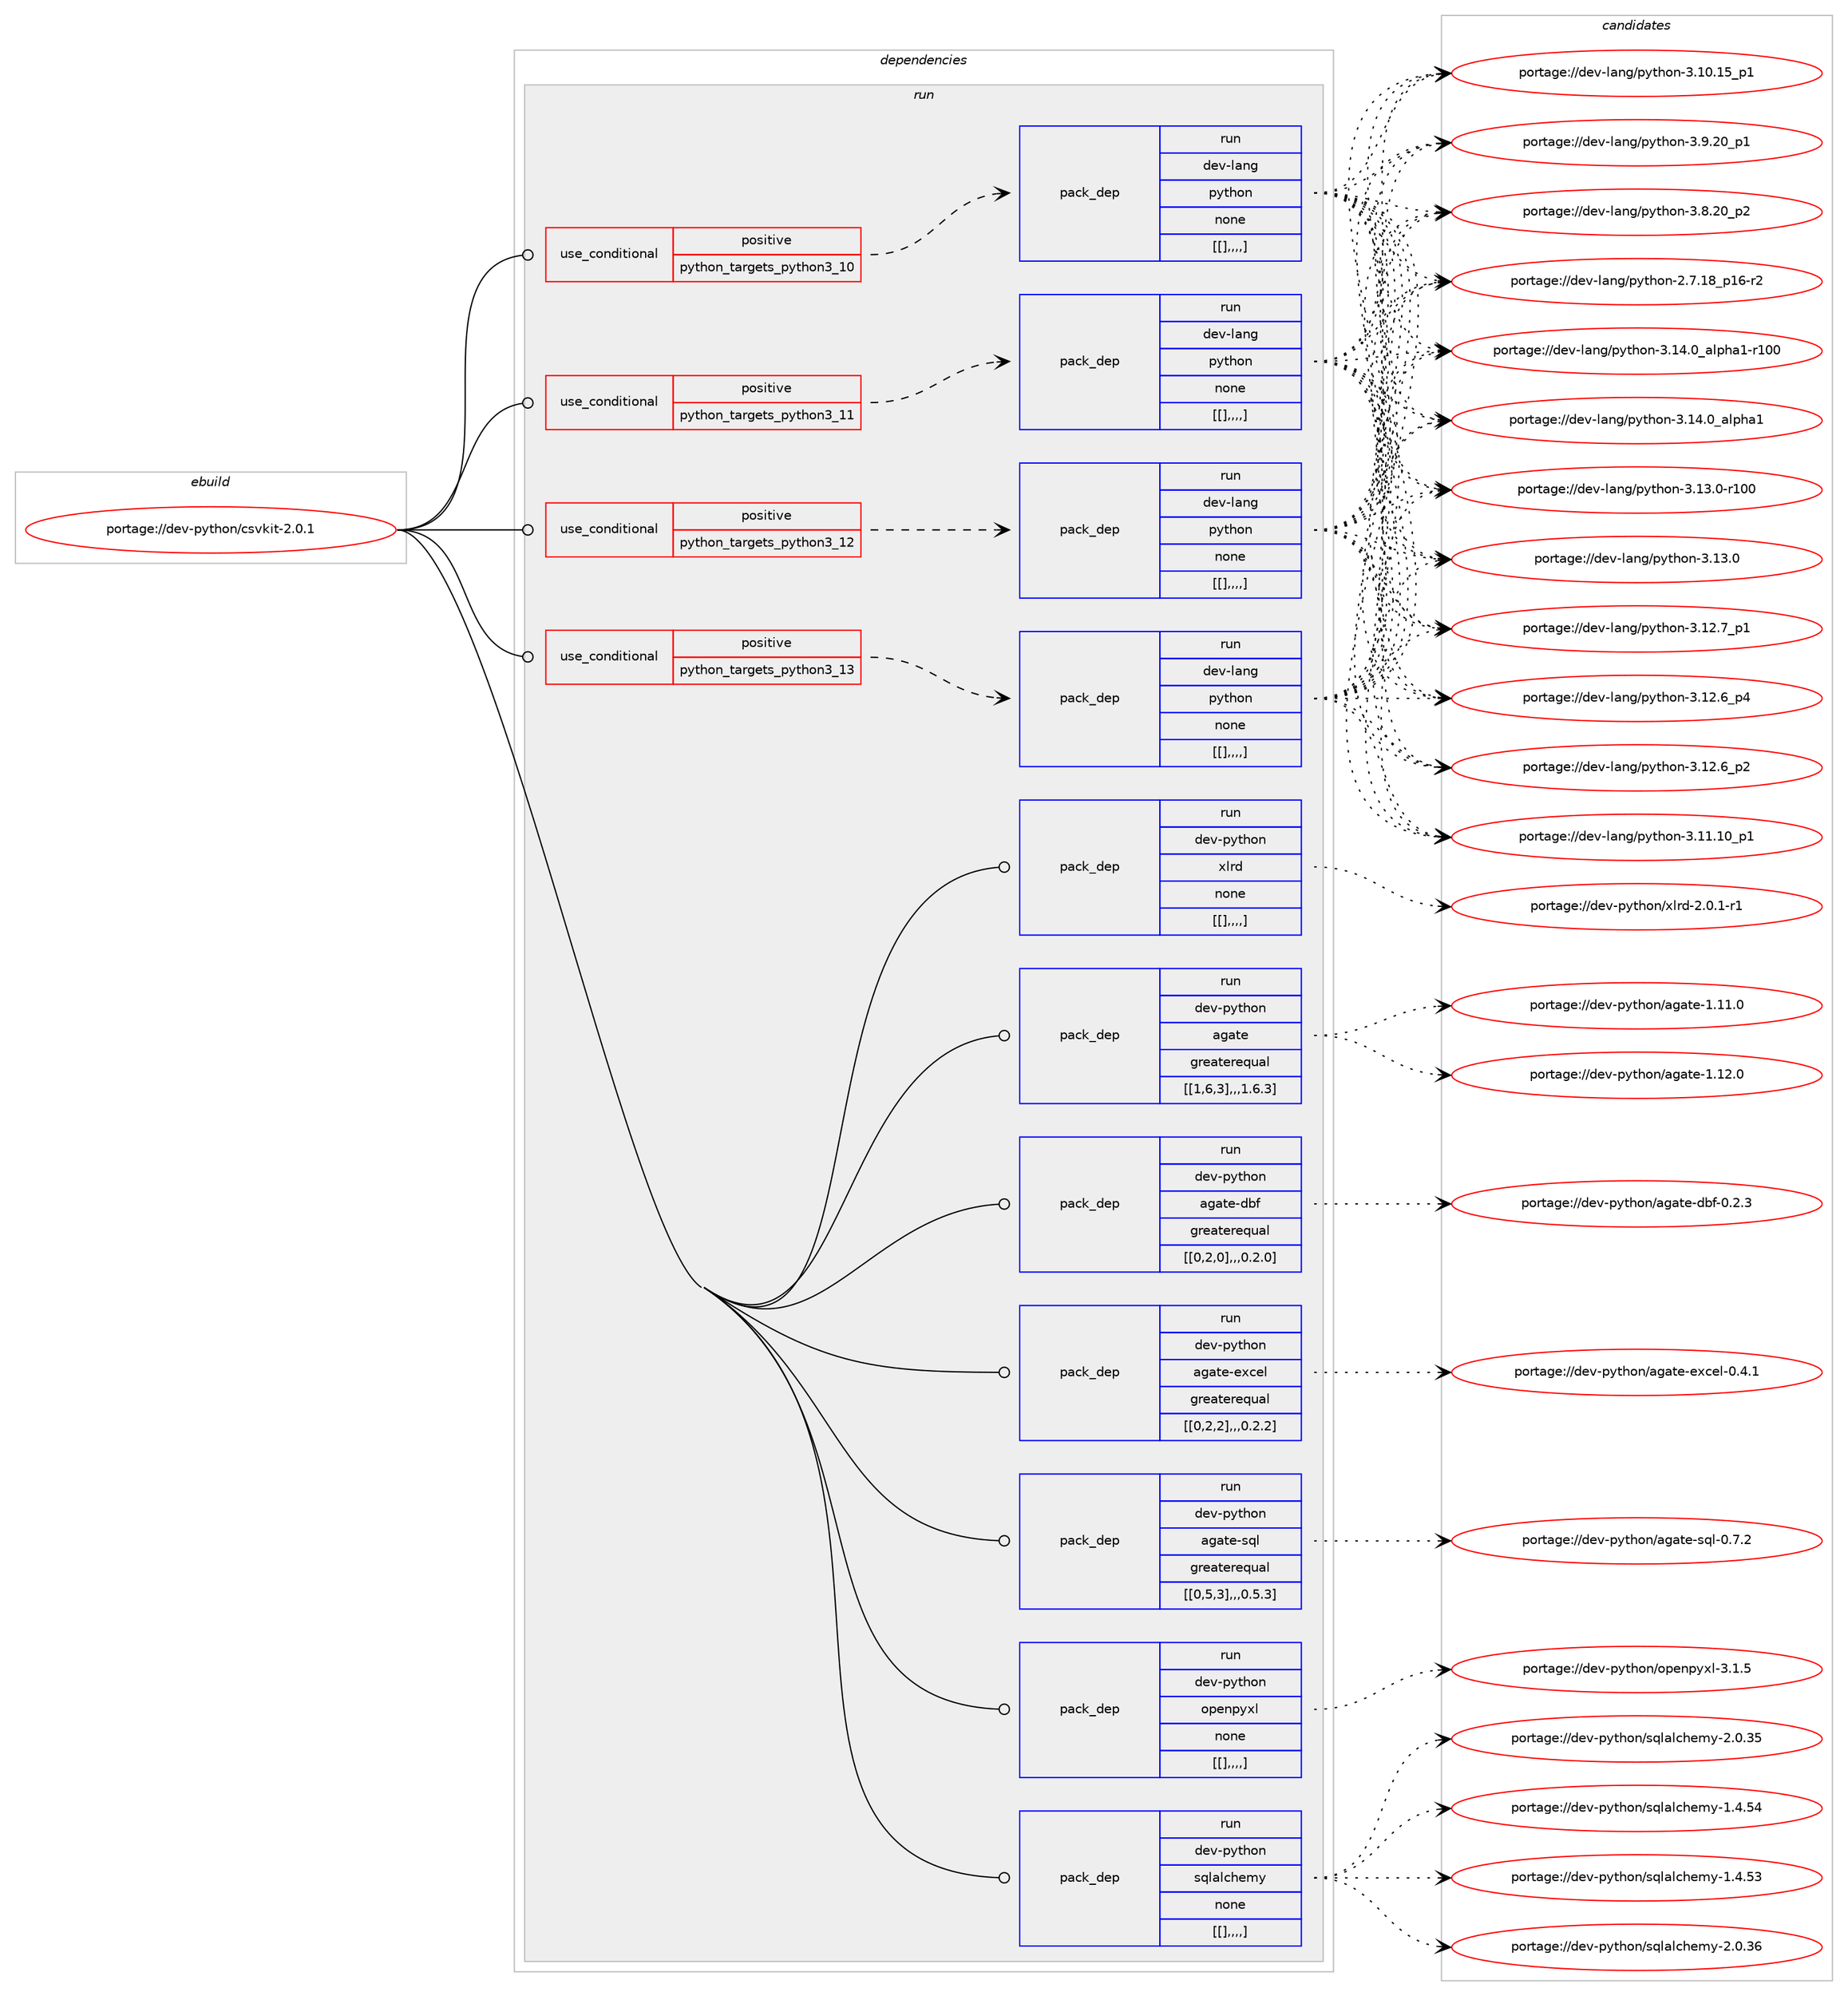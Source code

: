 digraph prolog {

# *************
# Graph options
# *************

newrank=true;
concentrate=true;
compound=true;
graph [rankdir=LR,fontname=Helvetica,fontsize=10,ranksep=1.5];#, ranksep=2.5, nodesep=0.2];
edge  [arrowhead=vee];
node  [fontname=Helvetica,fontsize=10];

# **********
# The ebuild
# **********

subgraph cluster_leftcol {
color=gray;
label=<<i>ebuild</i>>;
id [label="portage://dev-python/csvkit-2.0.1", color=red, width=4, href="../dev-python/csvkit-2.0.1.svg"];
}

# ****************
# The dependencies
# ****************

subgraph cluster_midcol {
color=gray;
label=<<i>dependencies</i>>;
subgraph cluster_compile {
fillcolor="#eeeeee";
style=filled;
label=<<i>compile</i>>;
}
subgraph cluster_compileandrun {
fillcolor="#eeeeee";
style=filled;
label=<<i>compile and run</i>>;
}
subgraph cluster_run {
fillcolor="#eeeeee";
style=filled;
label=<<i>run</i>>;
subgraph cond34209 {
dependency150127 [label=<<TABLE BORDER="0" CELLBORDER="1" CELLSPACING="0" CELLPADDING="4"><TR><TD ROWSPAN="3" CELLPADDING="10">use_conditional</TD></TR><TR><TD>positive</TD></TR><TR><TD>python_targets_python3_10</TD></TR></TABLE>>, shape=none, color=red];
subgraph pack114604 {
dependency150148 [label=<<TABLE BORDER="0" CELLBORDER="1" CELLSPACING="0" CELLPADDING="4" WIDTH="220"><TR><TD ROWSPAN="6" CELLPADDING="30">pack_dep</TD></TR><TR><TD WIDTH="110">run</TD></TR><TR><TD>dev-lang</TD></TR><TR><TD>python</TD></TR><TR><TD>none</TD></TR><TR><TD>[[],,,,]</TD></TR></TABLE>>, shape=none, color=blue];
}
dependency150127:e -> dependency150148:w [weight=20,style="dashed",arrowhead="vee"];
}
id:e -> dependency150127:w [weight=20,style="solid",arrowhead="odot"];
subgraph cond34224 {
dependency150152 [label=<<TABLE BORDER="0" CELLBORDER="1" CELLSPACING="0" CELLPADDING="4"><TR><TD ROWSPAN="3" CELLPADDING="10">use_conditional</TD></TR><TR><TD>positive</TD></TR><TR><TD>python_targets_python3_11</TD></TR></TABLE>>, shape=none, color=red];
subgraph pack114612 {
dependency150162 [label=<<TABLE BORDER="0" CELLBORDER="1" CELLSPACING="0" CELLPADDING="4" WIDTH="220"><TR><TD ROWSPAN="6" CELLPADDING="30">pack_dep</TD></TR><TR><TD WIDTH="110">run</TD></TR><TR><TD>dev-lang</TD></TR><TR><TD>python</TD></TR><TR><TD>none</TD></TR><TR><TD>[[],,,,]</TD></TR></TABLE>>, shape=none, color=blue];
}
dependency150152:e -> dependency150162:w [weight=20,style="dashed",arrowhead="vee"];
}
id:e -> dependency150152:w [weight=20,style="solid",arrowhead="odot"];
subgraph cond34231 {
dependency150180 [label=<<TABLE BORDER="0" CELLBORDER="1" CELLSPACING="0" CELLPADDING="4"><TR><TD ROWSPAN="3" CELLPADDING="10">use_conditional</TD></TR><TR><TD>positive</TD></TR><TR><TD>python_targets_python3_12</TD></TR></TABLE>>, shape=none, color=red];
subgraph pack114625 {
dependency150188 [label=<<TABLE BORDER="0" CELLBORDER="1" CELLSPACING="0" CELLPADDING="4" WIDTH="220"><TR><TD ROWSPAN="6" CELLPADDING="30">pack_dep</TD></TR><TR><TD WIDTH="110">run</TD></TR><TR><TD>dev-lang</TD></TR><TR><TD>python</TD></TR><TR><TD>none</TD></TR><TR><TD>[[],,,,]</TD></TR></TABLE>>, shape=none, color=blue];
}
dependency150180:e -> dependency150188:w [weight=20,style="dashed",arrowhead="vee"];
}
id:e -> dependency150180:w [weight=20,style="solid",arrowhead="odot"];
subgraph cond34245 {
dependency150199 [label=<<TABLE BORDER="0" CELLBORDER="1" CELLSPACING="0" CELLPADDING="4"><TR><TD ROWSPAN="3" CELLPADDING="10">use_conditional</TD></TR><TR><TD>positive</TD></TR><TR><TD>python_targets_python3_13</TD></TR></TABLE>>, shape=none, color=red];
subgraph pack114632 {
dependency150208 [label=<<TABLE BORDER="0" CELLBORDER="1" CELLSPACING="0" CELLPADDING="4" WIDTH="220"><TR><TD ROWSPAN="6" CELLPADDING="30">pack_dep</TD></TR><TR><TD WIDTH="110">run</TD></TR><TR><TD>dev-lang</TD></TR><TR><TD>python</TD></TR><TR><TD>none</TD></TR><TR><TD>[[],,,,]</TD></TR></TABLE>>, shape=none, color=blue];
}
dependency150199:e -> dependency150208:w [weight=20,style="dashed",arrowhead="vee"];
}
id:e -> dependency150199:w [weight=20,style="solid",arrowhead="odot"];
subgraph pack114652 {
dependency150238 [label=<<TABLE BORDER="0" CELLBORDER="1" CELLSPACING="0" CELLPADDING="4" WIDTH="220"><TR><TD ROWSPAN="6" CELLPADDING="30">pack_dep</TD></TR><TR><TD WIDTH="110">run</TD></TR><TR><TD>dev-python</TD></TR><TR><TD>agate</TD></TR><TR><TD>greaterequal</TD></TR><TR><TD>[[1,6,3],,,1.6.3]</TD></TR></TABLE>>, shape=none, color=blue];
}
id:e -> dependency150238:w [weight=20,style="solid",arrowhead="odot"];
subgraph pack114662 {
dependency150256 [label=<<TABLE BORDER="0" CELLBORDER="1" CELLSPACING="0" CELLPADDING="4" WIDTH="220"><TR><TD ROWSPAN="6" CELLPADDING="30">pack_dep</TD></TR><TR><TD WIDTH="110">run</TD></TR><TR><TD>dev-python</TD></TR><TR><TD>agate-dbf</TD></TR><TR><TD>greaterequal</TD></TR><TR><TD>[[0,2,0],,,0.2.0]</TD></TR></TABLE>>, shape=none, color=blue];
}
id:e -> dependency150256:w [weight=20,style="solid",arrowhead="odot"];
subgraph pack114672 {
dependency150275 [label=<<TABLE BORDER="0" CELLBORDER="1" CELLSPACING="0" CELLPADDING="4" WIDTH="220"><TR><TD ROWSPAN="6" CELLPADDING="30">pack_dep</TD></TR><TR><TD WIDTH="110">run</TD></TR><TR><TD>dev-python</TD></TR><TR><TD>agate-excel</TD></TR><TR><TD>greaterequal</TD></TR><TR><TD>[[0,2,2],,,0.2.2]</TD></TR></TABLE>>, shape=none, color=blue];
}
id:e -> dependency150275:w [weight=20,style="solid",arrowhead="odot"];
subgraph pack114676 {
dependency150281 [label=<<TABLE BORDER="0" CELLBORDER="1" CELLSPACING="0" CELLPADDING="4" WIDTH="220"><TR><TD ROWSPAN="6" CELLPADDING="30">pack_dep</TD></TR><TR><TD WIDTH="110">run</TD></TR><TR><TD>dev-python</TD></TR><TR><TD>agate-sql</TD></TR><TR><TD>greaterequal</TD></TR><TR><TD>[[0,5,3],,,0.5.3]</TD></TR></TABLE>>, shape=none, color=blue];
}
id:e -> dependency150281:w [weight=20,style="solid",arrowhead="odot"];
subgraph pack114683 {
dependency150300 [label=<<TABLE BORDER="0" CELLBORDER="1" CELLSPACING="0" CELLPADDING="4" WIDTH="220"><TR><TD ROWSPAN="6" CELLPADDING="30">pack_dep</TD></TR><TR><TD WIDTH="110">run</TD></TR><TR><TD>dev-python</TD></TR><TR><TD>openpyxl</TD></TR><TR><TD>none</TD></TR><TR><TD>[[],,,,]</TD></TR></TABLE>>, shape=none, color=blue];
}
id:e -> dependency150300:w [weight=20,style="solid",arrowhead="odot"];
subgraph pack114701 {
dependency150325 [label=<<TABLE BORDER="0" CELLBORDER="1" CELLSPACING="0" CELLPADDING="4" WIDTH="220"><TR><TD ROWSPAN="6" CELLPADDING="30">pack_dep</TD></TR><TR><TD WIDTH="110">run</TD></TR><TR><TD>dev-python</TD></TR><TR><TD>sqlalchemy</TD></TR><TR><TD>none</TD></TR><TR><TD>[[],,,,]</TD></TR></TABLE>>, shape=none, color=blue];
}
id:e -> dependency150325:w [weight=20,style="solid",arrowhead="odot"];
subgraph pack114703 {
dependency150329 [label=<<TABLE BORDER="0" CELLBORDER="1" CELLSPACING="0" CELLPADDING="4" WIDTH="220"><TR><TD ROWSPAN="6" CELLPADDING="30">pack_dep</TD></TR><TR><TD WIDTH="110">run</TD></TR><TR><TD>dev-python</TD></TR><TR><TD>xlrd</TD></TR><TR><TD>none</TD></TR><TR><TD>[[],,,,]</TD></TR></TABLE>>, shape=none, color=blue];
}
id:e -> dependency150329:w [weight=20,style="solid",arrowhead="odot"];
}
}

# **************
# The candidates
# **************

subgraph cluster_choices {
rank=same;
color=gray;
label=<<i>candidates</i>>;

subgraph choice114586 {
color=black;
nodesep=1;
choice100101118451089711010347112121116104111110455146495246489597108112104974945114494848 [label="portage://dev-lang/python-3.14.0_alpha1-r100", color=red, width=4,href="../dev-lang/python-3.14.0_alpha1-r100.svg"];
choice1001011184510897110103471121211161041111104551464952464895971081121049749 [label="portage://dev-lang/python-3.14.0_alpha1", color=red, width=4,href="../dev-lang/python-3.14.0_alpha1.svg"];
choice1001011184510897110103471121211161041111104551464951464845114494848 [label="portage://dev-lang/python-3.13.0-r100", color=red, width=4,href="../dev-lang/python-3.13.0-r100.svg"];
choice10010111845108971101034711212111610411111045514649514648 [label="portage://dev-lang/python-3.13.0", color=red, width=4,href="../dev-lang/python-3.13.0.svg"];
choice100101118451089711010347112121116104111110455146495046559511249 [label="portage://dev-lang/python-3.12.7_p1", color=red, width=4,href="../dev-lang/python-3.12.7_p1.svg"];
choice100101118451089711010347112121116104111110455146495046549511252 [label="portage://dev-lang/python-3.12.6_p4", color=red, width=4,href="../dev-lang/python-3.12.6_p4.svg"];
choice100101118451089711010347112121116104111110455146495046549511250 [label="portage://dev-lang/python-3.12.6_p2", color=red, width=4,href="../dev-lang/python-3.12.6_p2.svg"];
choice10010111845108971101034711212111610411111045514649494649489511249 [label="portage://dev-lang/python-3.11.10_p1", color=red, width=4,href="../dev-lang/python-3.11.10_p1.svg"];
choice10010111845108971101034711212111610411111045514649484649539511249 [label="portage://dev-lang/python-3.10.15_p1", color=red, width=4,href="../dev-lang/python-3.10.15_p1.svg"];
choice100101118451089711010347112121116104111110455146574650489511249 [label="portage://dev-lang/python-3.9.20_p1", color=red, width=4,href="../dev-lang/python-3.9.20_p1.svg"];
choice100101118451089711010347112121116104111110455146564650489511250 [label="portage://dev-lang/python-3.8.20_p2", color=red, width=4,href="../dev-lang/python-3.8.20_p2.svg"];
choice100101118451089711010347112121116104111110455046554649569511249544511450 [label="portage://dev-lang/python-2.7.18_p16-r2", color=red, width=4,href="../dev-lang/python-2.7.18_p16-r2.svg"];
dependency150148:e -> choice100101118451089711010347112121116104111110455146495246489597108112104974945114494848:w [style=dotted,weight="100"];
dependency150148:e -> choice1001011184510897110103471121211161041111104551464952464895971081121049749:w [style=dotted,weight="100"];
dependency150148:e -> choice1001011184510897110103471121211161041111104551464951464845114494848:w [style=dotted,weight="100"];
dependency150148:e -> choice10010111845108971101034711212111610411111045514649514648:w [style=dotted,weight="100"];
dependency150148:e -> choice100101118451089711010347112121116104111110455146495046559511249:w [style=dotted,weight="100"];
dependency150148:e -> choice100101118451089711010347112121116104111110455146495046549511252:w [style=dotted,weight="100"];
dependency150148:e -> choice100101118451089711010347112121116104111110455146495046549511250:w [style=dotted,weight="100"];
dependency150148:e -> choice10010111845108971101034711212111610411111045514649494649489511249:w [style=dotted,weight="100"];
dependency150148:e -> choice10010111845108971101034711212111610411111045514649484649539511249:w [style=dotted,weight="100"];
dependency150148:e -> choice100101118451089711010347112121116104111110455146574650489511249:w [style=dotted,weight="100"];
dependency150148:e -> choice100101118451089711010347112121116104111110455146564650489511250:w [style=dotted,weight="100"];
dependency150148:e -> choice100101118451089711010347112121116104111110455046554649569511249544511450:w [style=dotted,weight="100"];
}
subgraph choice114594 {
color=black;
nodesep=1;
choice100101118451089711010347112121116104111110455146495246489597108112104974945114494848 [label="portage://dev-lang/python-3.14.0_alpha1-r100", color=red, width=4,href="../dev-lang/python-3.14.0_alpha1-r100.svg"];
choice1001011184510897110103471121211161041111104551464952464895971081121049749 [label="portage://dev-lang/python-3.14.0_alpha1", color=red, width=4,href="../dev-lang/python-3.14.0_alpha1.svg"];
choice1001011184510897110103471121211161041111104551464951464845114494848 [label="portage://dev-lang/python-3.13.0-r100", color=red, width=4,href="../dev-lang/python-3.13.0-r100.svg"];
choice10010111845108971101034711212111610411111045514649514648 [label="portage://dev-lang/python-3.13.0", color=red, width=4,href="../dev-lang/python-3.13.0.svg"];
choice100101118451089711010347112121116104111110455146495046559511249 [label="portage://dev-lang/python-3.12.7_p1", color=red, width=4,href="../dev-lang/python-3.12.7_p1.svg"];
choice100101118451089711010347112121116104111110455146495046549511252 [label="portage://dev-lang/python-3.12.6_p4", color=red, width=4,href="../dev-lang/python-3.12.6_p4.svg"];
choice100101118451089711010347112121116104111110455146495046549511250 [label="portage://dev-lang/python-3.12.6_p2", color=red, width=4,href="../dev-lang/python-3.12.6_p2.svg"];
choice10010111845108971101034711212111610411111045514649494649489511249 [label="portage://dev-lang/python-3.11.10_p1", color=red, width=4,href="../dev-lang/python-3.11.10_p1.svg"];
choice10010111845108971101034711212111610411111045514649484649539511249 [label="portage://dev-lang/python-3.10.15_p1", color=red, width=4,href="../dev-lang/python-3.10.15_p1.svg"];
choice100101118451089711010347112121116104111110455146574650489511249 [label="portage://dev-lang/python-3.9.20_p1", color=red, width=4,href="../dev-lang/python-3.9.20_p1.svg"];
choice100101118451089711010347112121116104111110455146564650489511250 [label="portage://dev-lang/python-3.8.20_p2", color=red, width=4,href="../dev-lang/python-3.8.20_p2.svg"];
choice100101118451089711010347112121116104111110455046554649569511249544511450 [label="portage://dev-lang/python-2.7.18_p16-r2", color=red, width=4,href="../dev-lang/python-2.7.18_p16-r2.svg"];
dependency150162:e -> choice100101118451089711010347112121116104111110455146495246489597108112104974945114494848:w [style=dotted,weight="100"];
dependency150162:e -> choice1001011184510897110103471121211161041111104551464952464895971081121049749:w [style=dotted,weight="100"];
dependency150162:e -> choice1001011184510897110103471121211161041111104551464951464845114494848:w [style=dotted,weight="100"];
dependency150162:e -> choice10010111845108971101034711212111610411111045514649514648:w [style=dotted,weight="100"];
dependency150162:e -> choice100101118451089711010347112121116104111110455146495046559511249:w [style=dotted,weight="100"];
dependency150162:e -> choice100101118451089711010347112121116104111110455146495046549511252:w [style=dotted,weight="100"];
dependency150162:e -> choice100101118451089711010347112121116104111110455146495046549511250:w [style=dotted,weight="100"];
dependency150162:e -> choice10010111845108971101034711212111610411111045514649494649489511249:w [style=dotted,weight="100"];
dependency150162:e -> choice10010111845108971101034711212111610411111045514649484649539511249:w [style=dotted,weight="100"];
dependency150162:e -> choice100101118451089711010347112121116104111110455146574650489511249:w [style=dotted,weight="100"];
dependency150162:e -> choice100101118451089711010347112121116104111110455146564650489511250:w [style=dotted,weight="100"];
dependency150162:e -> choice100101118451089711010347112121116104111110455046554649569511249544511450:w [style=dotted,weight="100"];
}
subgraph choice114600 {
color=black;
nodesep=1;
choice100101118451089711010347112121116104111110455146495246489597108112104974945114494848 [label="portage://dev-lang/python-3.14.0_alpha1-r100", color=red, width=4,href="../dev-lang/python-3.14.0_alpha1-r100.svg"];
choice1001011184510897110103471121211161041111104551464952464895971081121049749 [label="portage://dev-lang/python-3.14.0_alpha1", color=red, width=4,href="../dev-lang/python-3.14.0_alpha1.svg"];
choice1001011184510897110103471121211161041111104551464951464845114494848 [label="portage://dev-lang/python-3.13.0-r100", color=red, width=4,href="../dev-lang/python-3.13.0-r100.svg"];
choice10010111845108971101034711212111610411111045514649514648 [label="portage://dev-lang/python-3.13.0", color=red, width=4,href="../dev-lang/python-3.13.0.svg"];
choice100101118451089711010347112121116104111110455146495046559511249 [label="portage://dev-lang/python-3.12.7_p1", color=red, width=4,href="../dev-lang/python-3.12.7_p1.svg"];
choice100101118451089711010347112121116104111110455146495046549511252 [label="portage://dev-lang/python-3.12.6_p4", color=red, width=4,href="../dev-lang/python-3.12.6_p4.svg"];
choice100101118451089711010347112121116104111110455146495046549511250 [label="portage://dev-lang/python-3.12.6_p2", color=red, width=4,href="../dev-lang/python-3.12.6_p2.svg"];
choice10010111845108971101034711212111610411111045514649494649489511249 [label="portage://dev-lang/python-3.11.10_p1", color=red, width=4,href="../dev-lang/python-3.11.10_p1.svg"];
choice10010111845108971101034711212111610411111045514649484649539511249 [label="portage://dev-lang/python-3.10.15_p1", color=red, width=4,href="../dev-lang/python-3.10.15_p1.svg"];
choice100101118451089711010347112121116104111110455146574650489511249 [label="portage://dev-lang/python-3.9.20_p1", color=red, width=4,href="../dev-lang/python-3.9.20_p1.svg"];
choice100101118451089711010347112121116104111110455146564650489511250 [label="portage://dev-lang/python-3.8.20_p2", color=red, width=4,href="../dev-lang/python-3.8.20_p2.svg"];
choice100101118451089711010347112121116104111110455046554649569511249544511450 [label="portage://dev-lang/python-2.7.18_p16-r2", color=red, width=4,href="../dev-lang/python-2.7.18_p16-r2.svg"];
dependency150188:e -> choice100101118451089711010347112121116104111110455146495246489597108112104974945114494848:w [style=dotted,weight="100"];
dependency150188:e -> choice1001011184510897110103471121211161041111104551464952464895971081121049749:w [style=dotted,weight="100"];
dependency150188:e -> choice1001011184510897110103471121211161041111104551464951464845114494848:w [style=dotted,weight="100"];
dependency150188:e -> choice10010111845108971101034711212111610411111045514649514648:w [style=dotted,weight="100"];
dependency150188:e -> choice100101118451089711010347112121116104111110455146495046559511249:w [style=dotted,weight="100"];
dependency150188:e -> choice100101118451089711010347112121116104111110455146495046549511252:w [style=dotted,weight="100"];
dependency150188:e -> choice100101118451089711010347112121116104111110455146495046549511250:w [style=dotted,weight="100"];
dependency150188:e -> choice10010111845108971101034711212111610411111045514649494649489511249:w [style=dotted,weight="100"];
dependency150188:e -> choice10010111845108971101034711212111610411111045514649484649539511249:w [style=dotted,weight="100"];
dependency150188:e -> choice100101118451089711010347112121116104111110455146574650489511249:w [style=dotted,weight="100"];
dependency150188:e -> choice100101118451089711010347112121116104111110455146564650489511250:w [style=dotted,weight="100"];
dependency150188:e -> choice100101118451089711010347112121116104111110455046554649569511249544511450:w [style=dotted,weight="100"];
}
subgraph choice114607 {
color=black;
nodesep=1;
choice100101118451089711010347112121116104111110455146495246489597108112104974945114494848 [label="portage://dev-lang/python-3.14.0_alpha1-r100", color=red, width=4,href="../dev-lang/python-3.14.0_alpha1-r100.svg"];
choice1001011184510897110103471121211161041111104551464952464895971081121049749 [label="portage://dev-lang/python-3.14.0_alpha1", color=red, width=4,href="../dev-lang/python-3.14.0_alpha1.svg"];
choice1001011184510897110103471121211161041111104551464951464845114494848 [label="portage://dev-lang/python-3.13.0-r100", color=red, width=4,href="../dev-lang/python-3.13.0-r100.svg"];
choice10010111845108971101034711212111610411111045514649514648 [label="portage://dev-lang/python-3.13.0", color=red, width=4,href="../dev-lang/python-3.13.0.svg"];
choice100101118451089711010347112121116104111110455146495046559511249 [label="portage://dev-lang/python-3.12.7_p1", color=red, width=4,href="../dev-lang/python-3.12.7_p1.svg"];
choice100101118451089711010347112121116104111110455146495046549511252 [label="portage://dev-lang/python-3.12.6_p4", color=red, width=4,href="../dev-lang/python-3.12.6_p4.svg"];
choice100101118451089711010347112121116104111110455146495046549511250 [label="portage://dev-lang/python-3.12.6_p2", color=red, width=4,href="../dev-lang/python-3.12.6_p2.svg"];
choice10010111845108971101034711212111610411111045514649494649489511249 [label="portage://dev-lang/python-3.11.10_p1", color=red, width=4,href="../dev-lang/python-3.11.10_p1.svg"];
choice10010111845108971101034711212111610411111045514649484649539511249 [label="portage://dev-lang/python-3.10.15_p1", color=red, width=4,href="../dev-lang/python-3.10.15_p1.svg"];
choice100101118451089711010347112121116104111110455146574650489511249 [label="portage://dev-lang/python-3.9.20_p1", color=red, width=4,href="../dev-lang/python-3.9.20_p1.svg"];
choice100101118451089711010347112121116104111110455146564650489511250 [label="portage://dev-lang/python-3.8.20_p2", color=red, width=4,href="../dev-lang/python-3.8.20_p2.svg"];
choice100101118451089711010347112121116104111110455046554649569511249544511450 [label="portage://dev-lang/python-2.7.18_p16-r2", color=red, width=4,href="../dev-lang/python-2.7.18_p16-r2.svg"];
dependency150208:e -> choice100101118451089711010347112121116104111110455146495246489597108112104974945114494848:w [style=dotted,weight="100"];
dependency150208:e -> choice1001011184510897110103471121211161041111104551464952464895971081121049749:w [style=dotted,weight="100"];
dependency150208:e -> choice1001011184510897110103471121211161041111104551464951464845114494848:w [style=dotted,weight="100"];
dependency150208:e -> choice10010111845108971101034711212111610411111045514649514648:w [style=dotted,weight="100"];
dependency150208:e -> choice100101118451089711010347112121116104111110455146495046559511249:w [style=dotted,weight="100"];
dependency150208:e -> choice100101118451089711010347112121116104111110455146495046549511252:w [style=dotted,weight="100"];
dependency150208:e -> choice100101118451089711010347112121116104111110455146495046549511250:w [style=dotted,weight="100"];
dependency150208:e -> choice10010111845108971101034711212111610411111045514649494649489511249:w [style=dotted,weight="100"];
dependency150208:e -> choice10010111845108971101034711212111610411111045514649484649539511249:w [style=dotted,weight="100"];
dependency150208:e -> choice100101118451089711010347112121116104111110455146574650489511249:w [style=dotted,weight="100"];
dependency150208:e -> choice100101118451089711010347112121116104111110455146564650489511250:w [style=dotted,weight="100"];
dependency150208:e -> choice100101118451089711010347112121116104111110455046554649569511249544511450:w [style=dotted,weight="100"];
}
subgraph choice114613 {
color=black;
nodesep=1;
choice1001011184511212111610411111047971039711610145494649504648 [label="portage://dev-python/agate-1.12.0", color=red, width=4,href="../dev-python/agate-1.12.0.svg"];
choice1001011184511212111610411111047971039711610145494649494648 [label="portage://dev-python/agate-1.11.0", color=red, width=4,href="../dev-python/agate-1.11.0.svg"];
dependency150238:e -> choice1001011184511212111610411111047971039711610145494649504648:w [style=dotted,weight="100"];
dependency150238:e -> choice1001011184511212111610411111047971039711610145494649494648:w [style=dotted,weight="100"];
}
subgraph choice114614 {
color=black;
nodesep=1;
choice100101118451121211161041111104797103971161014510098102454846504651 [label="portage://dev-python/agate-dbf-0.2.3", color=red, width=4,href="../dev-python/agate-dbf-0.2.3.svg"];
dependency150256:e -> choice100101118451121211161041111104797103971161014510098102454846504651:w [style=dotted,weight="100"];
}
subgraph choice114615 {
color=black;
nodesep=1;
choice100101118451121211161041111104797103971161014510112099101108454846524649 [label="portage://dev-python/agate-excel-0.4.1", color=red, width=4,href="../dev-python/agate-excel-0.4.1.svg"];
dependency150275:e -> choice100101118451121211161041111104797103971161014510112099101108454846524649:w [style=dotted,weight="100"];
}
subgraph choice114629 {
color=black;
nodesep=1;
choice1001011184511212111610411111047971039711610145115113108454846554650 [label="portage://dev-python/agate-sql-0.7.2", color=red, width=4,href="../dev-python/agate-sql-0.7.2.svg"];
dependency150281:e -> choice1001011184511212111610411111047971039711610145115113108454846554650:w [style=dotted,weight="100"];
}
subgraph choice114631 {
color=black;
nodesep=1;
choice1001011184511212111610411111047111112101110112121120108455146494653 [label="portage://dev-python/openpyxl-3.1.5", color=red, width=4,href="../dev-python/openpyxl-3.1.5.svg"];
dependency150300:e -> choice1001011184511212111610411111047111112101110112121120108455146494653:w [style=dotted,weight="100"];
}
subgraph choice114632 {
color=black;
nodesep=1;
choice1001011184511212111610411111047115113108971089910410110912145504648465154 [label="portage://dev-python/sqlalchemy-2.0.36", color=red, width=4,href="../dev-python/sqlalchemy-2.0.36.svg"];
choice1001011184511212111610411111047115113108971089910410110912145504648465153 [label="portage://dev-python/sqlalchemy-2.0.35", color=red, width=4,href="../dev-python/sqlalchemy-2.0.35.svg"];
choice1001011184511212111610411111047115113108971089910410110912145494652465352 [label="portage://dev-python/sqlalchemy-1.4.54", color=red, width=4,href="../dev-python/sqlalchemy-1.4.54.svg"];
choice1001011184511212111610411111047115113108971089910410110912145494652465351 [label="portage://dev-python/sqlalchemy-1.4.53", color=red, width=4,href="../dev-python/sqlalchemy-1.4.53.svg"];
dependency150325:e -> choice1001011184511212111610411111047115113108971089910410110912145504648465154:w [style=dotted,weight="100"];
dependency150325:e -> choice1001011184511212111610411111047115113108971089910410110912145504648465153:w [style=dotted,weight="100"];
dependency150325:e -> choice1001011184511212111610411111047115113108971089910410110912145494652465352:w [style=dotted,weight="100"];
dependency150325:e -> choice1001011184511212111610411111047115113108971089910410110912145494652465351:w [style=dotted,weight="100"];
}
subgraph choice114634 {
color=black;
nodesep=1;
choice10010111845112121116104111110471201081141004550464846494511449 [label="portage://dev-python/xlrd-2.0.1-r1", color=red, width=4,href="../dev-python/xlrd-2.0.1-r1.svg"];
dependency150329:e -> choice10010111845112121116104111110471201081141004550464846494511449:w [style=dotted,weight="100"];
}
}

}
